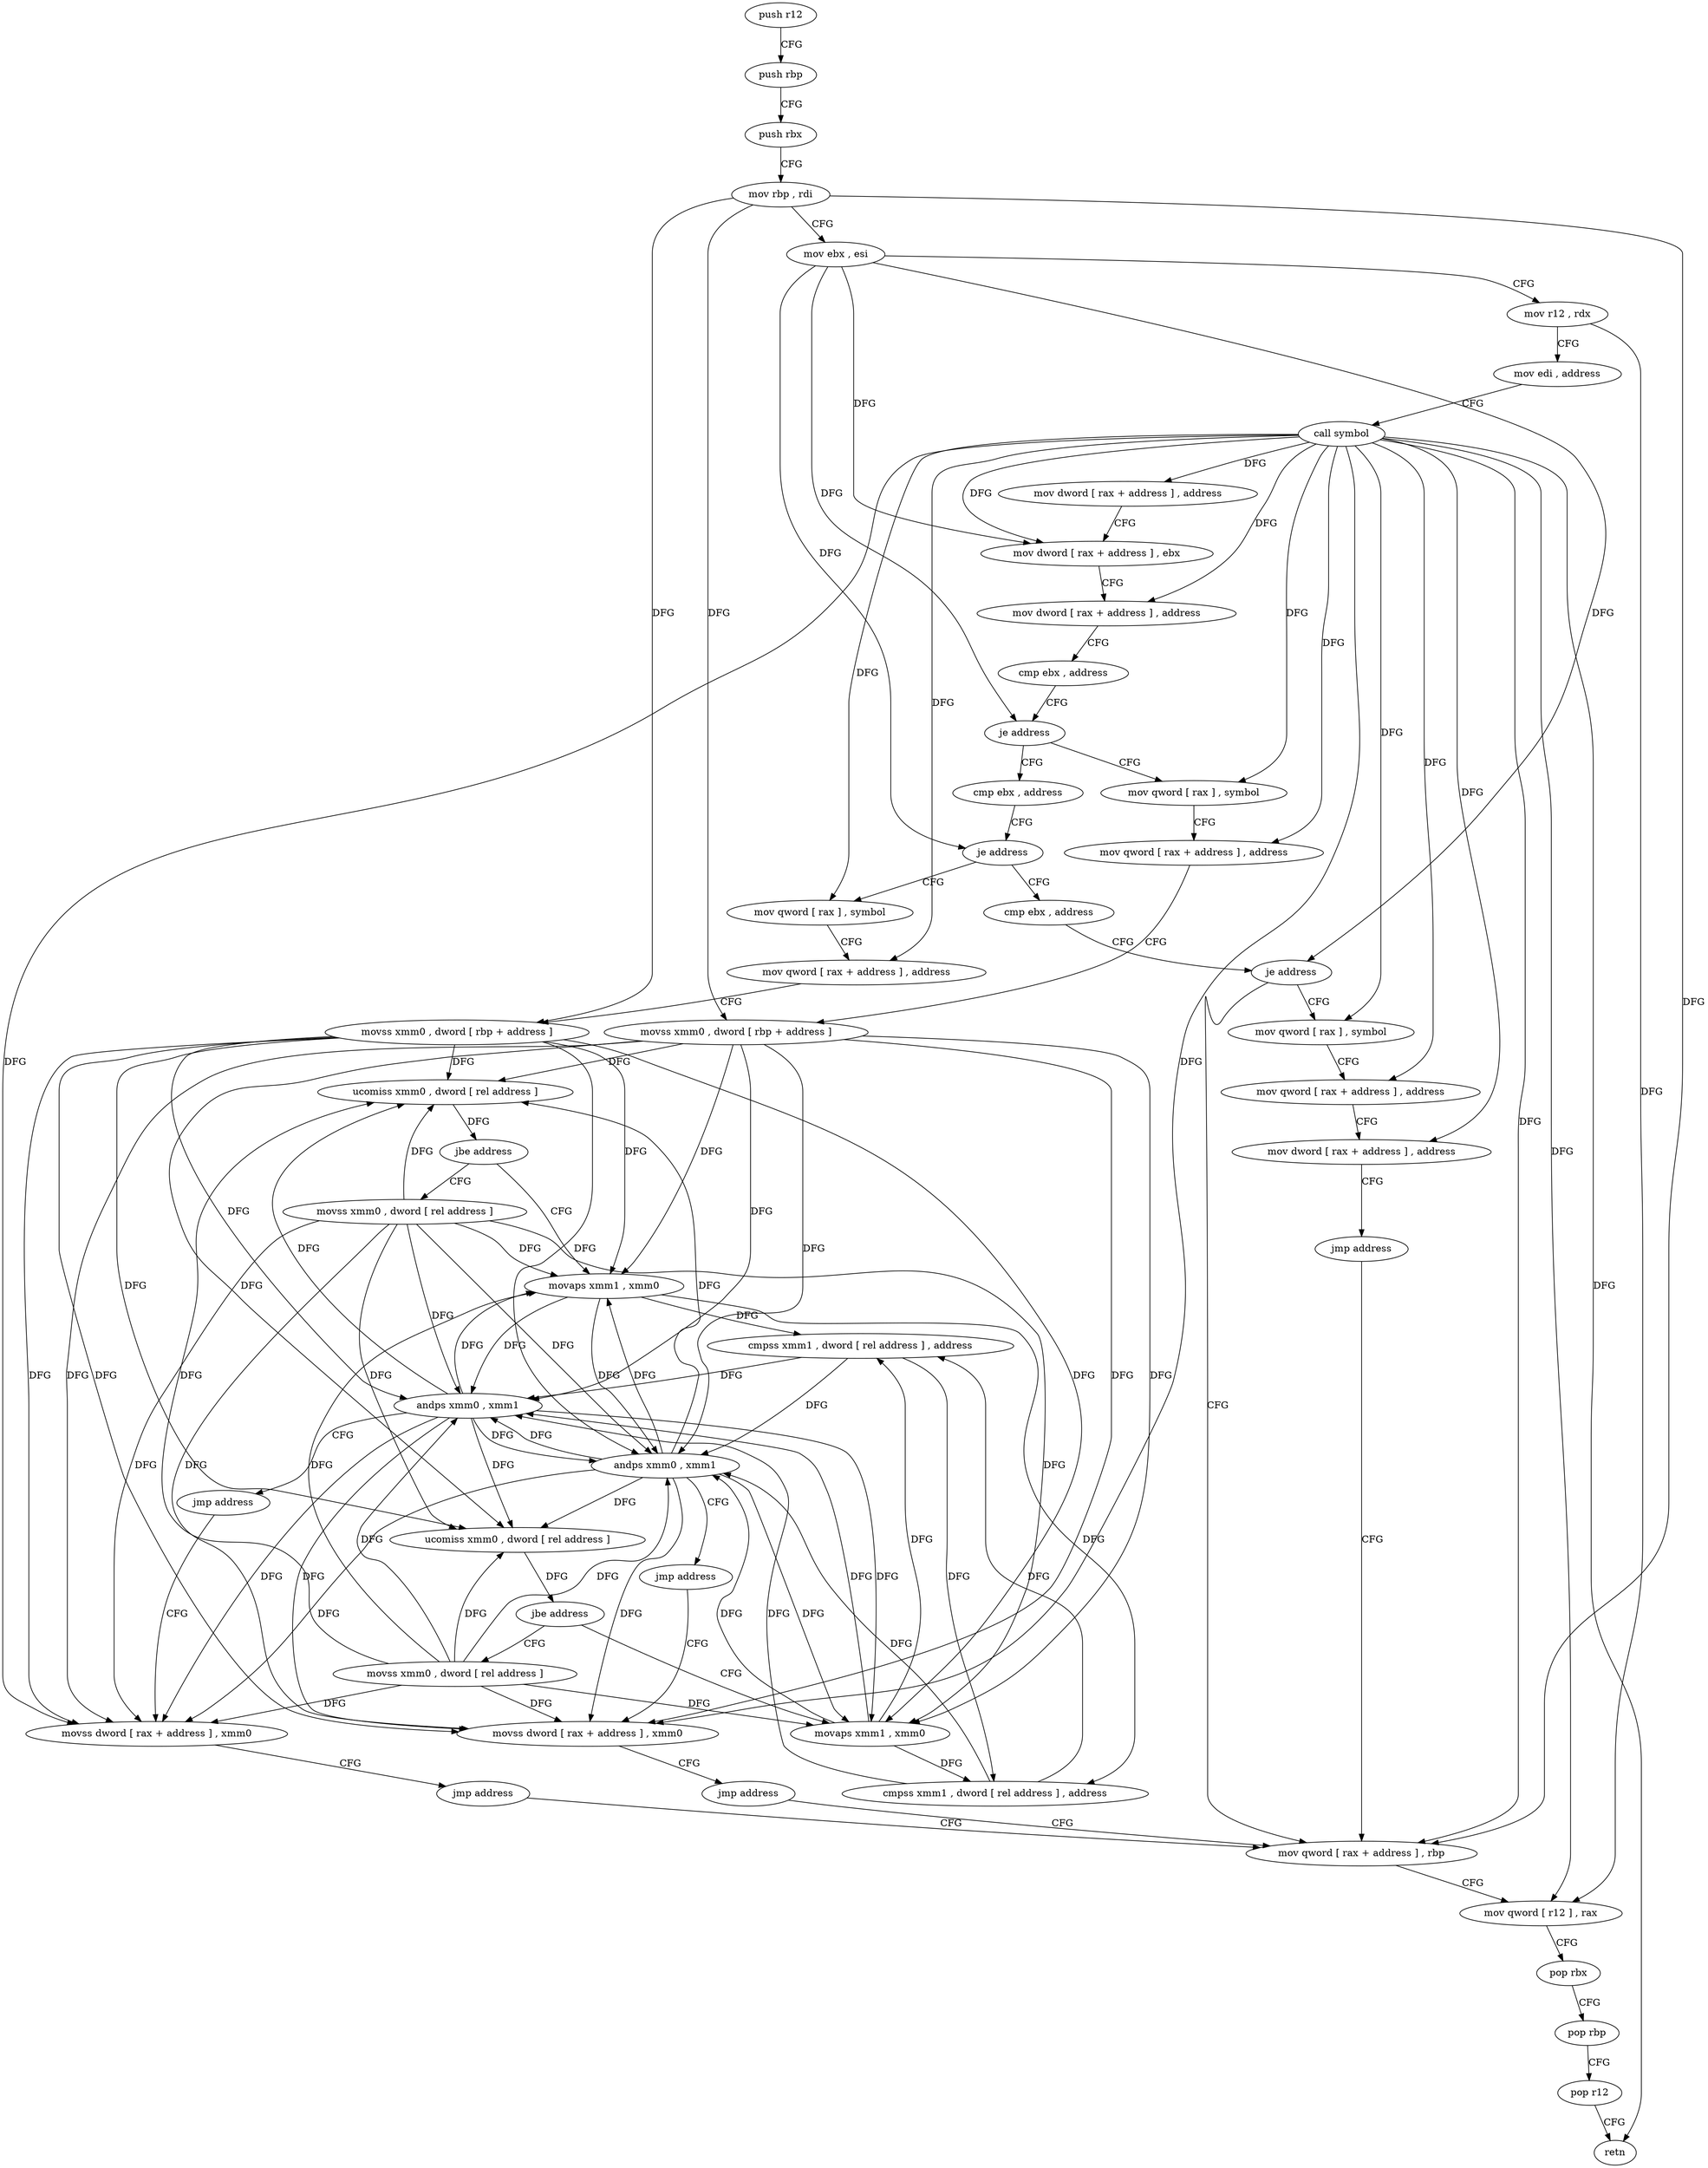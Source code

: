 digraph "func" {
"4221643" [label = "push r12" ]
"4221645" [label = "push rbp" ]
"4221646" [label = "push rbx" ]
"4221647" [label = "mov rbp , rdi" ]
"4221650" [label = "mov ebx , esi" ]
"4221652" [label = "mov r12 , rdx" ]
"4221655" [label = "mov edi , address" ]
"4221660" [label = "call symbol" ]
"4221665" [label = "mov dword [ rax + address ] , address" ]
"4221672" [label = "mov dword [ rax + address ] , ebx" ]
"4221675" [label = "mov dword [ rax + address ] , address" ]
"4221682" [label = "cmp ebx , address" ]
"4221685" [label = "je address" ]
"4221737" [label = "mov qword [ rax ] , symbol" ]
"4221687" [label = "cmp ebx , address" ]
"4221744" [label = "mov qword [ rax + address ] , address" ]
"4221752" [label = "movss xmm0 , dword [ rbp + address ]" ]
"4221757" [label = "ucomiss xmm0 , dword [ rel address ]" ]
"4221764" [label = "jbe address" ]
"4221781" [label = "movaps xmm1 , xmm0" ]
"4221766" [label = "movss xmm0 , dword [ rel address ]" ]
"4221690" [label = "je address" ]
"4221798" [label = "mov qword [ rax ] , symbol" ]
"4221692" [label = "cmp ebx , address" ]
"4221784" [label = "cmpss xmm1 , dword [ rel address ] , address" ]
"4221793" [label = "andps xmm0 , xmm1" ]
"4221796" [label = "jmp address" ]
"4221774" [label = "movss dword [ rax + address ] , xmm0" ]
"4221805" [label = "mov qword [ rax + address ] , address" ]
"4221813" [label = "movss xmm0 , dword [ rbp + address ]" ]
"4221818" [label = "ucomiss xmm0 , dword [ rel address ]" ]
"4221825" [label = "jbe address" ]
"4221845" [label = "movaps xmm1 , xmm0" ]
"4221827" [label = "movss xmm0 , dword [ rel address ]" ]
"4221695" [label = "je address" ]
"4221713" [label = "mov qword [ rax ] , symbol" ]
"4221697" [label = "mov qword [ rax + address ] , rbp" ]
"4221779" [label = "jmp address" ]
"4221704" [label = "mov qword [ r12 ] , rax" ]
"4221708" [label = "pop rbx" ]
"4221709" [label = "pop rbp" ]
"4221710" [label = "pop r12" ]
"4221712" [label = "retn" ]
"4221848" [label = "cmpss xmm1 , dword [ rel address ] , address" ]
"4221857" [label = "andps xmm0 , xmm1" ]
"4221860" [label = "jmp address" ]
"4221835" [label = "movss dword [ rax + address ] , xmm0" ]
"4221720" [label = "mov qword [ rax + address ] , address" ]
"4221728" [label = "mov dword [ rax + address ] , address" ]
"4221735" [label = "jmp address" ]
"4221840" [label = "jmp address" ]
"4221643" -> "4221645" [ label = "CFG" ]
"4221645" -> "4221646" [ label = "CFG" ]
"4221646" -> "4221647" [ label = "CFG" ]
"4221647" -> "4221650" [ label = "CFG" ]
"4221647" -> "4221752" [ label = "DFG" ]
"4221647" -> "4221813" [ label = "DFG" ]
"4221647" -> "4221697" [ label = "DFG" ]
"4221650" -> "4221652" [ label = "CFG" ]
"4221650" -> "4221672" [ label = "DFG" ]
"4221650" -> "4221685" [ label = "DFG" ]
"4221650" -> "4221690" [ label = "DFG" ]
"4221650" -> "4221695" [ label = "DFG" ]
"4221652" -> "4221655" [ label = "CFG" ]
"4221652" -> "4221704" [ label = "DFG" ]
"4221655" -> "4221660" [ label = "CFG" ]
"4221660" -> "4221665" [ label = "DFG" ]
"4221660" -> "4221672" [ label = "DFG" ]
"4221660" -> "4221675" [ label = "DFG" ]
"4221660" -> "4221737" [ label = "DFG" ]
"4221660" -> "4221744" [ label = "DFG" ]
"4221660" -> "4221798" [ label = "DFG" ]
"4221660" -> "4221805" [ label = "DFG" ]
"4221660" -> "4221774" [ label = "DFG" ]
"4221660" -> "4221713" [ label = "DFG" ]
"4221660" -> "4221720" [ label = "DFG" ]
"4221660" -> "4221728" [ label = "DFG" ]
"4221660" -> "4221697" [ label = "DFG" ]
"4221660" -> "4221704" [ label = "DFG" ]
"4221660" -> "4221712" [ label = "DFG" ]
"4221660" -> "4221835" [ label = "DFG" ]
"4221665" -> "4221672" [ label = "CFG" ]
"4221672" -> "4221675" [ label = "CFG" ]
"4221675" -> "4221682" [ label = "CFG" ]
"4221682" -> "4221685" [ label = "CFG" ]
"4221685" -> "4221737" [ label = "CFG" ]
"4221685" -> "4221687" [ label = "CFG" ]
"4221737" -> "4221744" [ label = "CFG" ]
"4221687" -> "4221690" [ label = "CFG" ]
"4221744" -> "4221752" [ label = "CFG" ]
"4221752" -> "4221757" [ label = "DFG" ]
"4221752" -> "4221781" [ label = "DFG" ]
"4221752" -> "4221793" [ label = "DFG" ]
"4221752" -> "4221818" [ label = "DFG" ]
"4221752" -> "4221774" [ label = "DFG" ]
"4221752" -> "4221845" [ label = "DFG" ]
"4221752" -> "4221857" [ label = "DFG" ]
"4221752" -> "4221835" [ label = "DFG" ]
"4221757" -> "4221764" [ label = "DFG" ]
"4221764" -> "4221781" [ label = "CFG" ]
"4221764" -> "4221766" [ label = "CFG" ]
"4221781" -> "4221784" [ label = "DFG" ]
"4221781" -> "4221793" [ label = "DFG" ]
"4221781" -> "4221848" [ label = "DFG" ]
"4221781" -> "4221857" [ label = "DFG" ]
"4221766" -> "4221774" [ label = "DFG" ]
"4221766" -> "4221757" [ label = "DFG" ]
"4221766" -> "4221781" [ label = "DFG" ]
"4221766" -> "4221793" [ label = "DFG" ]
"4221766" -> "4221818" [ label = "DFG" ]
"4221766" -> "4221845" [ label = "DFG" ]
"4221766" -> "4221857" [ label = "DFG" ]
"4221766" -> "4221835" [ label = "DFG" ]
"4221690" -> "4221798" [ label = "CFG" ]
"4221690" -> "4221692" [ label = "CFG" ]
"4221798" -> "4221805" [ label = "CFG" ]
"4221692" -> "4221695" [ label = "CFG" ]
"4221784" -> "4221793" [ label = "DFG" ]
"4221784" -> "4221848" [ label = "DFG" ]
"4221784" -> "4221857" [ label = "DFG" ]
"4221793" -> "4221796" [ label = "CFG" ]
"4221793" -> "4221757" [ label = "DFG" ]
"4221793" -> "4221781" [ label = "DFG" ]
"4221793" -> "4221818" [ label = "DFG" ]
"4221793" -> "4221774" [ label = "DFG" ]
"4221793" -> "4221845" [ label = "DFG" ]
"4221793" -> "4221857" [ label = "DFG" ]
"4221793" -> "4221835" [ label = "DFG" ]
"4221796" -> "4221774" [ label = "CFG" ]
"4221774" -> "4221779" [ label = "CFG" ]
"4221805" -> "4221813" [ label = "CFG" ]
"4221813" -> "4221818" [ label = "DFG" ]
"4221813" -> "4221757" [ label = "DFG" ]
"4221813" -> "4221781" [ label = "DFG" ]
"4221813" -> "4221793" [ label = "DFG" ]
"4221813" -> "4221774" [ label = "DFG" ]
"4221813" -> "4221845" [ label = "DFG" ]
"4221813" -> "4221857" [ label = "DFG" ]
"4221813" -> "4221835" [ label = "DFG" ]
"4221818" -> "4221825" [ label = "DFG" ]
"4221825" -> "4221845" [ label = "CFG" ]
"4221825" -> "4221827" [ label = "CFG" ]
"4221845" -> "4221848" [ label = "DFG" ]
"4221845" -> "4221784" [ label = "DFG" ]
"4221845" -> "4221793" [ label = "DFG" ]
"4221845" -> "4221857" [ label = "DFG" ]
"4221827" -> "4221835" [ label = "DFG" ]
"4221827" -> "4221757" [ label = "DFG" ]
"4221827" -> "4221781" [ label = "DFG" ]
"4221827" -> "4221818" [ label = "DFG" ]
"4221827" -> "4221774" [ label = "DFG" ]
"4221827" -> "4221845" [ label = "DFG" ]
"4221827" -> "4221793" [ label = "DFG" ]
"4221827" -> "4221857" [ label = "DFG" ]
"4221695" -> "4221713" [ label = "CFG" ]
"4221695" -> "4221697" [ label = "CFG" ]
"4221713" -> "4221720" [ label = "CFG" ]
"4221697" -> "4221704" [ label = "CFG" ]
"4221779" -> "4221697" [ label = "CFG" ]
"4221704" -> "4221708" [ label = "CFG" ]
"4221708" -> "4221709" [ label = "CFG" ]
"4221709" -> "4221710" [ label = "CFG" ]
"4221710" -> "4221712" [ label = "CFG" ]
"4221848" -> "4221857" [ label = "DFG" ]
"4221848" -> "4221784" [ label = "DFG" ]
"4221848" -> "4221793" [ label = "DFG" ]
"4221857" -> "4221860" [ label = "CFG" ]
"4221857" -> "4221757" [ label = "DFG" ]
"4221857" -> "4221781" [ label = "DFG" ]
"4221857" -> "4221818" [ label = "DFG" ]
"4221857" -> "4221774" [ label = "DFG" ]
"4221857" -> "4221845" [ label = "DFG" ]
"4221857" -> "4221793" [ label = "DFG" ]
"4221857" -> "4221835" [ label = "DFG" ]
"4221860" -> "4221835" [ label = "CFG" ]
"4221835" -> "4221840" [ label = "CFG" ]
"4221720" -> "4221728" [ label = "CFG" ]
"4221728" -> "4221735" [ label = "CFG" ]
"4221735" -> "4221697" [ label = "CFG" ]
"4221840" -> "4221697" [ label = "CFG" ]
}
